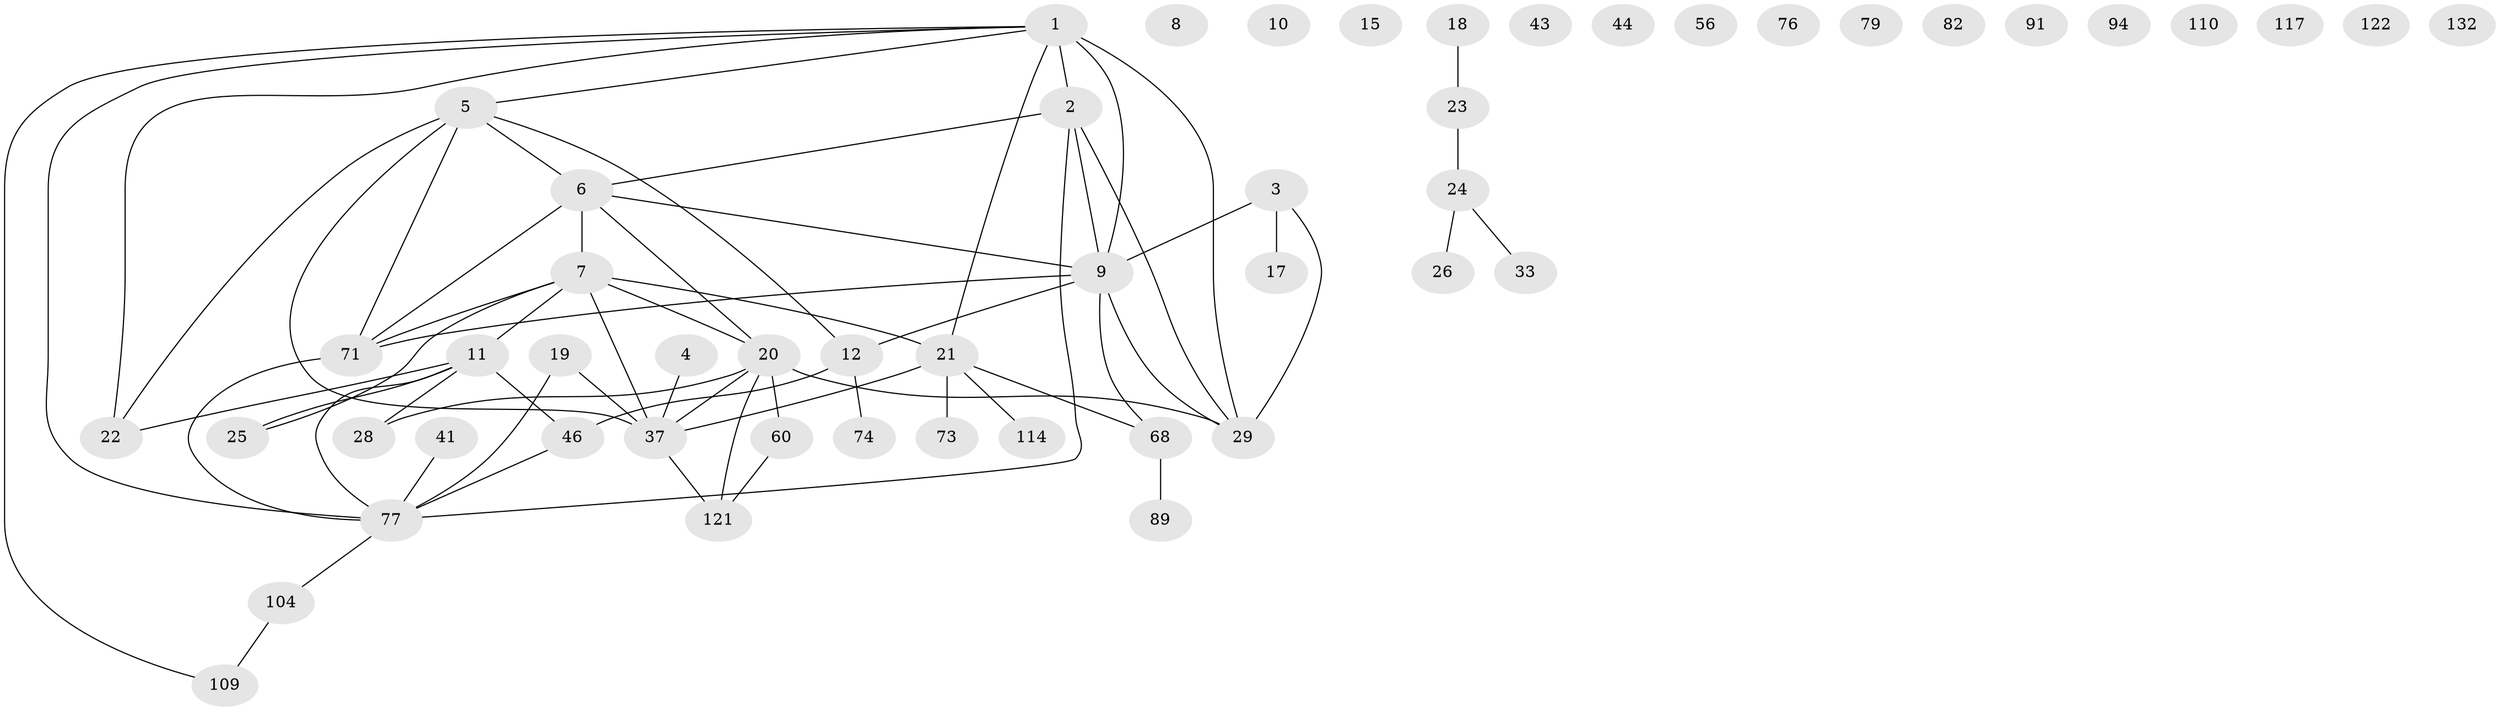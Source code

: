 // original degree distribution, {5: 0.04411764705882353, 4: 0.13970588235294118, 3: 0.20588235294117646, 1: 0.18382352941176472, 2: 0.27941176470588236, 6: 0.029411764705882353, 0: 0.11029411764705882, 7: 0.007352941176470588}
// Generated by graph-tools (version 1.1) at 2025/16/03/04/25 18:16:40]
// undirected, 52 vertices, 65 edges
graph export_dot {
graph [start="1"]
  node [color=gray90,style=filled];
  1 [super="+47+14"];
  2 [super="+127+32"];
  3 [super="+66+31"];
  4 [super="+40"];
  5 [super="+99+48"];
  6 [super="+49+97"];
  7 [super="+16+54+13"];
  8;
  9 [super="+34+35"];
  10;
  11 [super="+27+80+30"];
  12 [super="+53"];
  15;
  17;
  18;
  19 [super="+42"];
  20 [super="+58+45"];
  21 [super="+100+67+75"];
  22 [super="+62+70+65"];
  23 [super="+52+39"];
  24 [super="+51"];
  25 [super="+59+130"];
  26;
  28;
  29 [super="+95+36+111"];
  33;
  37 [super="+38"];
  41;
  43;
  44;
  46 [super="+84"];
  56;
  60;
  68 [super="+90"];
  71;
  73 [super="+85"];
  74;
  76;
  77 [super="+108"];
  79;
  82;
  89 [super="+107"];
  91;
  94;
  104;
  109 [super="+123"];
  110;
  114;
  117;
  121 [super="+124"];
  122;
  132;
  1 -- 22;
  1 -- 5;
  1 -- 109;
  1 -- 9;
  1 -- 29 [weight=3];
  1 -- 2;
  1 -- 21;
  1 -- 77;
  2 -- 77;
  2 -- 6;
  2 -- 9 [weight=2];
  2 -- 29;
  3 -- 29;
  3 -- 17;
  3 -- 9;
  4 -- 37;
  5 -- 22;
  5 -- 6;
  5 -- 71;
  5 -- 12;
  5 -- 37;
  6 -- 7 [weight=2];
  6 -- 71;
  6 -- 9;
  6 -- 20;
  7 -- 21;
  7 -- 11 [weight=2];
  7 -- 25;
  7 -- 20 [weight=2];
  7 -- 37;
  7 -- 71 [weight=2];
  9 -- 12;
  9 -- 71;
  9 -- 68;
  9 -- 29;
  11 -- 25;
  11 -- 77;
  11 -- 22;
  11 -- 28;
  11 -- 46;
  12 -- 74;
  12 -- 46 [weight=2];
  18 -- 23;
  19 -- 77;
  19 -- 37;
  20 -- 29 [weight=2];
  20 -- 60;
  20 -- 121;
  20 -- 28;
  20 -- 37;
  21 -- 73;
  21 -- 114;
  21 -- 68;
  21 -- 37 [weight=2];
  23 -- 24;
  24 -- 33;
  24 -- 26;
  37 -- 121;
  41 -- 77;
  46 -- 77;
  60 -- 121;
  68 -- 89;
  71 -- 77;
  77 -- 104;
  104 -- 109;
}
